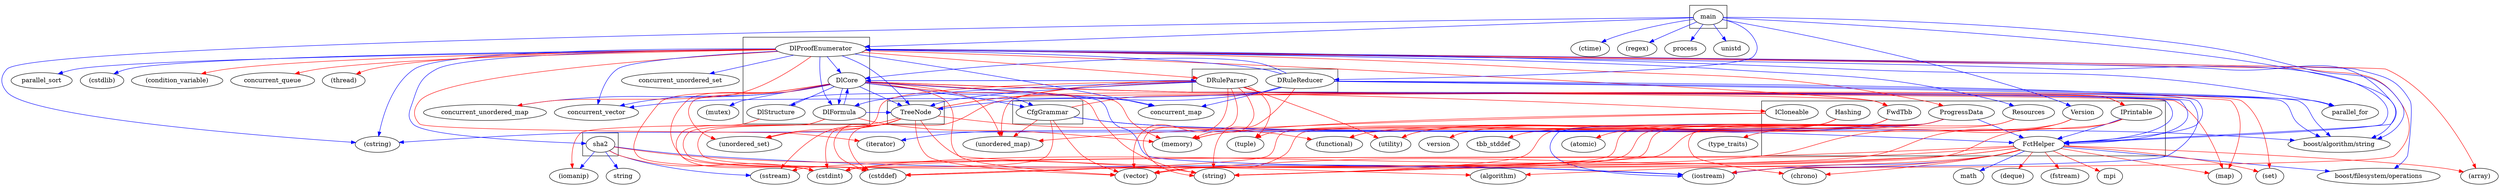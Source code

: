 digraph {
	sha2 -> "(iomanip)" [color=blue]
	sha2 -> "(iostream)" [color=blue]
	sha2 -> "(sstream)" [color=blue]
	sha2 -> string [color=blue]
	sha2 -> "(cstdint)" [color=red]
	sha2 -> "(string)" [color=red]
	subgraph "cluster_D:/Dropbox/eclipse/pmGenerator\cryptography" {
		sha2
		sha2
	}
	CfgGrammar -> FctHelper [color=blue]
	CfgGrammar -> "boost/algorithm/string" [color=blue]
	CfgGrammar -> IPrintable [color=red]
	CfgGrammar -> "(cstdint)" [color=red]
	CfgGrammar -> "(unordered_map)" [color=red]
	CfgGrammar -> "(vector)" [color=red]
	subgraph "cluster_D:/Dropbox/eclipse/pmGenerator\grammar" {
		CfgGrammar
		CfgGrammar
	}
	FctHelper -> "boost/filesystem/operations" [color=blue]
	FctHelper -> "(iostream)" [color=blue]
	FctHelper -> math [color=blue]
	FctHelper -> "(algorithm)" [color=red]
	FctHelper -> "(array)" [color=red]
	FctHelper -> "(chrono)" [color=red]
	FctHelper -> "(cstddef)" [color=red]
	FctHelper -> "(cstdint)" [color=red]
	FctHelper -> "(deque)" [color=red]
	FctHelper -> "(fstream)" [color=red]
	FctHelper -> "(map)" [color=red]
	FctHelper -> mpi [color=red]
	FctHelper -> "(set)" [color=red]
	FctHelper -> "(sstream)" [color=red]
	FctHelper -> "(string)" [color=red]
	FctHelper -> "(vector)" [color=red]
	FwdTbb -> version [color=red]
	FwdTbb -> tbb_stddef [color=red]
	FwdTbb -> "(functional)" [color=red]
	FwdTbb -> "(utility)" [color=red]
	Hashing -> "(cstddef)" [color=red]
	Hashing -> "(functional)" [color=red]
	Hashing -> "(tuple)" [color=red]
	Hashing -> "(utility)" [color=red]
	Hashing -> "(vector)" [color=red]
	ICloneable -> "(memory)" [color=red]
	ICloneable -> "(unordered_map)" [color=red]
	IPrintable -> FctHelper [color=blue]
	IPrintable -> "(memory)" [color=red]
	IPrintable -> "(string)" [color=red]
	ProgressData -> FctHelper [color=blue]
	ProgressData -> "(cstring)" [color=blue]
	ProgressData -> "(iostream)" [color=blue]
	ProgressData -> "(iterator)" [color=blue]
	ProgressData -> "(atomic)" [color=red]
	ProgressData -> "(chrono)" [color=red]
	ProgressData -> "(cstdint)" [color=red]
	ProgressData -> "(string)" [color=red]
	ProgressData -> "(vector)" [color=red]
	Resources -> "(string)" [color=red]
	Resources -> "(vector)" [color=red]
	Version -> "(cstddef)" [color=red]
	Version -> "(cstdint)" [color=red]
	Version -> "(type_traits)" [color=red]
	subgraph "cluster_D:/Dropbox/eclipse/pmGenerator\helper" {
		FctHelper
		FctHelper
		FwdTbb
		Hashing
		ICloneable
		IPrintable
		IPrintable
		ProgressData
		ProgressData
		Resources
		Resources
		Version
	}
	DlCore -> FctHelper [color=blue]
	DlCore -> TreeNode [color=blue]
	DlCore -> CfgGrammar [color=blue]
	DlCore -> DRuleParser [color=blue]
	DlCore -> DlFormula [color=blue]
	DlCore -> DlStructure [color=blue]
	DlCore -> concurrent_map [color=blue]
	DlCore -> concurrent_unordered_map [color=blue]
	DlCore -> concurrent_vector [color=blue]
	DlCore -> "(iostream)" [color=blue]
	DlCore -> "(mutex)" [color=blue]
	DlCore -> FwdTbb [color=red]
	DlCore -> "(cstddef)" [color=red]
	DlCore -> "(cstdint)" [color=red]
	DlCore -> "(map)" [color=red]
	DlCore -> "(memory)" [color=red]
	DlCore -> "(string)" [color=red]
	DlCore -> "(unordered_map)" [color=red]
	DlCore -> "(unordered_set)" [color=red]
	DlCore -> "(vector)" [color=red]
	DlFormula -> TreeNode [color=blue]
	DlFormula -> DlCore [color=blue]
	DlFormula -> "(cstddef)" [color=red]
	DlFormula -> "(memory)" [color=red]
	DlFormula -> "(string)" [color=red]
	DlProofEnumerator -> FctHelper [color=blue]
	DlProofEnumerator -> Resources [color=blue]
	DlProofEnumerator -> TreeNode [color=blue]
	DlProofEnumerator -> sha2 [color=blue]
	DlProofEnumerator -> DlCore [color=blue]
	DlProofEnumerator -> DlFormula [color=blue]
	DlProofEnumerator -> "boost/algorithm/string" [color=blue]
	DlProofEnumerator -> "boost/filesystem/operations" [color=blue]
	DlProofEnumerator -> concurrent_map [color=blue]
	DlProofEnumerator -> concurrent_unordered_set [color=blue]
	DlProofEnumerator -> concurrent_vector [color=blue]
	DlProofEnumerator -> parallel_for [color=blue]
	DlProofEnumerator -> parallel_sort [color=blue]
	DlProofEnumerator -> "(cstdlib)" [color=blue]
	DlProofEnumerator -> "(cstring)" [color=blue]
	DlProofEnumerator -> FwdTbb [color=red]
	DlProofEnumerator -> ProgressData [color=red]
	DlProofEnumerator -> DRuleParser [color=red]
	DlProofEnumerator -> "(array)" [color=red]
	DlProofEnumerator -> "(condition_variable)" [color=red]
	DlProofEnumerator -> "(iostream)" [color=red]
	DlProofEnumerator -> "(iterator)" [color=red]
	DlProofEnumerator -> concurrent_queue [color=red]
	DlProofEnumerator -> concurrent_unordered_map [color=red]
	DlProofEnumerator -> "(thread)" [color=red]
	DlStructure -> CfgGrammar [color=blue]
	DlStructure -> "(cstdint)" [color=red]
	subgraph "cluster_D:/Dropbox/eclipse/pmGenerator\logic" {
		DlCore
		DlCore
		DlFormula
		DlFormula
		DlProofEnumerator
		DlProofEnumerator
		DlStructure
		DlStructure
	}
	main -> FctHelper [color=blue]
	main -> Version [color=blue]
	main -> DRuleReducer [color=blue]
	main -> DlProofEnumerator [color=blue]
	main -> "boost/algorithm/string" [color=blue]
	main -> "(cstring)" [color=blue]
	main -> "(ctime)" [color=blue]
	main -> "(regex)" [color=blue]
	main -> process [color=blue]
	main -> unistd [color=blue]
	subgraph "cluster_D:/Dropbox/eclipse/pmGenerator" {
		main
	}
	DRuleParser -> FctHelper [color=blue]
	DRuleParser -> TreeNode [color=blue]
	DRuleParser -> DlCore [color=blue]
	DRuleParser -> DlFormula [color=blue]
	DRuleParser -> "boost/algorithm/string" [color=blue]
	DRuleParser -> "(iostream)" [color=blue]
	DRuleParser -> "(cstddef)" [color=red]
	DRuleParser -> "(map)" [color=red]
	DRuleParser -> "(memory)" [color=red]
	DRuleParser -> "(set)" [color=red]
	DRuleParser -> "(string)" [color=red]
	DRuleParser -> "(tuple)" [color=red]
	DRuleParser -> "(unordered_map)" [color=red]
	DRuleParser -> "(unordered_set)" [color=red]
	DRuleParser -> "(utility)" [color=red]
	DRuleParser -> "(vector)" [color=red]
	DRuleReducer -> FctHelper [color=blue]
	DRuleReducer -> TreeNode [color=blue]
	DRuleReducer -> DlCore [color=blue]
	DRuleReducer -> DlProofEnumerator [color=blue]
	DRuleReducer -> concurrent_map [color=blue]
	DRuleReducer -> concurrent_vector [color=blue]
	DRuleReducer -> parallel_for [color=blue]
	DRuleReducer -> "boost/algorithm/string" [color=blue]
	DRuleReducer -> "(string)" [color=red]
	subgraph "cluster_D:/Dropbox/eclipse/pmGenerator\metamath" {
		DRuleParser
		DRuleParser
		DRuleReducer
		DRuleReducer
	}
	TreeNode -> ICloneable [color=red]
	TreeNode -> IPrintable [color=red]
	TreeNode -> "(algorithm)" [color=red]
	TreeNode -> "(cstddef)" [color=red]
	TreeNode -> "(cstdint)" [color=red]
	TreeNode -> "(functional)" [color=red]
	TreeNode -> "(iomanip)" [color=red]
	TreeNode -> "(sstream)" [color=red]
	TreeNode -> "(unordered_set)" [color=red]
	TreeNode -> "(vector)" [color=red]
	subgraph "cluster_D:/Dropbox/eclipse/pmGenerator\tree" {
		TreeNode
	}
}

